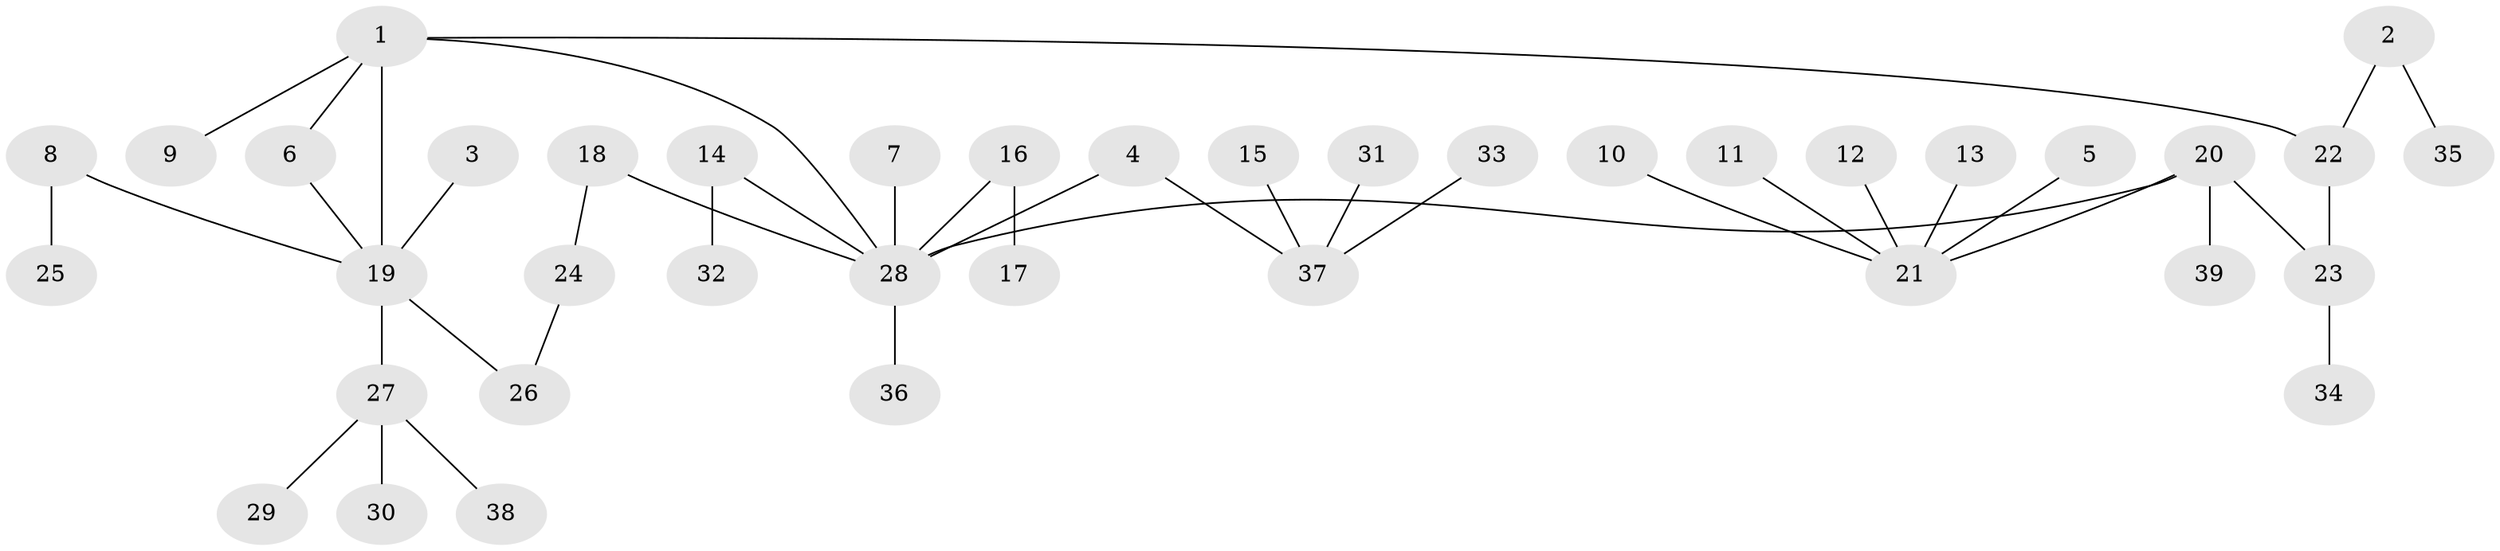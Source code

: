 // original degree distribution, {7: 0.012987012987012988, 1: 0.5714285714285714, 8: 0.025974025974025976, 10: 0.012987012987012988, 3: 0.07792207792207792, 2: 0.22077922077922077, 6: 0.025974025974025976, 4: 0.03896103896103896, 5: 0.012987012987012988}
// Generated by graph-tools (version 1.1) at 2025/01/03/09/25 03:01:45]
// undirected, 39 vertices, 41 edges
graph export_dot {
graph [start="1"]
  node [color=gray90,style=filled];
  1;
  2;
  3;
  4;
  5;
  6;
  7;
  8;
  9;
  10;
  11;
  12;
  13;
  14;
  15;
  16;
  17;
  18;
  19;
  20;
  21;
  22;
  23;
  24;
  25;
  26;
  27;
  28;
  29;
  30;
  31;
  32;
  33;
  34;
  35;
  36;
  37;
  38;
  39;
  1 -- 6 [weight=1.0];
  1 -- 9 [weight=1.0];
  1 -- 19 [weight=1.0];
  1 -- 22 [weight=1.0];
  1 -- 28 [weight=1.0];
  2 -- 22 [weight=1.0];
  2 -- 35 [weight=1.0];
  3 -- 19 [weight=1.0];
  4 -- 28 [weight=1.0];
  4 -- 37 [weight=1.0];
  5 -- 21 [weight=1.0];
  6 -- 19 [weight=1.0];
  7 -- 28 [weight=1.0];
  8 -- 19 [weight=1.0];
  8 -- 25 [weight=1.0];
  10 -- 21 [weight=1.0];
  11 -- 21 [weight=1.0];
  12 -- 21 [weight=1.0];
  13 -- 21 [weight=1.0];
  14 -- 28 [weight=1.0];
  14 -- 32 [weight=1.0];
  15 -- 37 [weight=1.0];
  16 -- 17 [weight=1.0];
  16 -- 28 [weight=1.0];
  18 -- 24 [weight=1.0];
  18 -- 28 [weight=1.0];
  19 -- 26 [weight=1.0];
  19 -- 27 [weight=1.0];
  20 -- 21 [weight=1.0];
  20 -- 23 [weight=1.0];
  20 -- 28 [weight=1.0];
  20 -- 39 [weight=1.0];
  22 -- 23 [weight=1.0];
  23 -- 34 [weight=1.0];
  24 -- 26 [weight=1.0];
  27 -- 29 [weight=1.0];
  27 -- 30 [weight=1.0];
  27 -- 38 [weight=1.0];
  28 -- 36 [weight=1.0];
  31 -- 37 [weight=1.0];
  33 -- 37 [weight=1.0];
}
